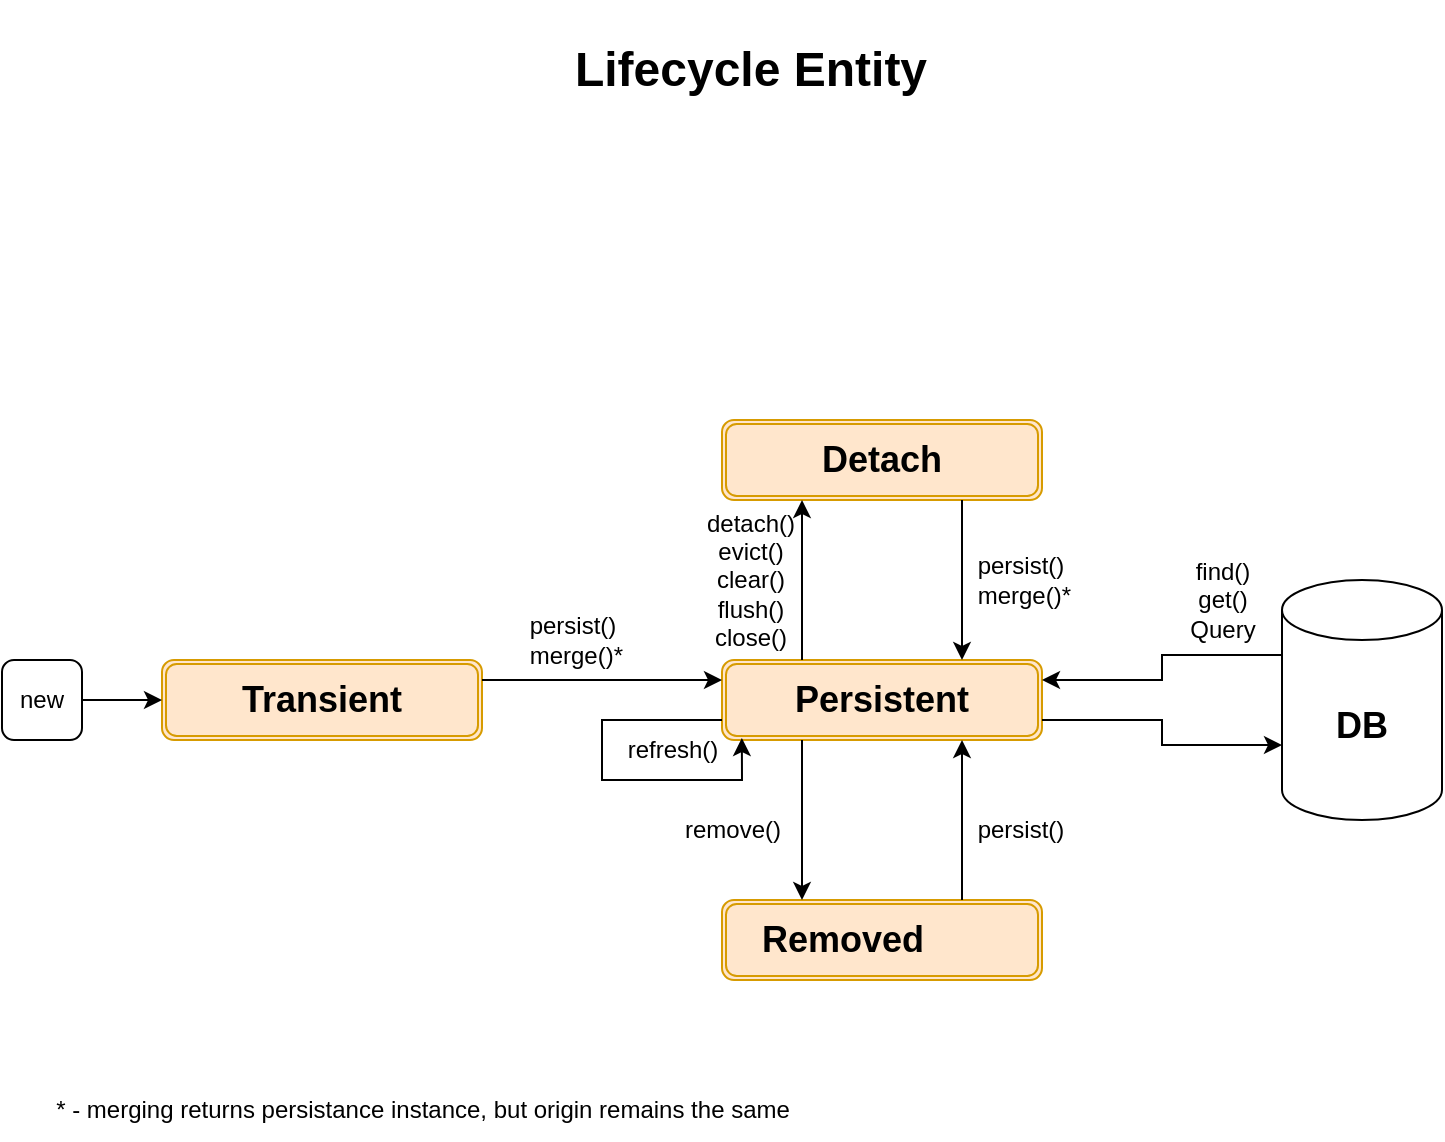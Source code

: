 <mxfile version="24.0.4" type="device">
  <diagram id="23iRSUPoRavnBvh4doch" name="Page-1">
    <mxGraphModel dx="1195" dy="697" grid="1" gridSize="10" guides="1" tooltips="1" connect="1" arrows="1" fold="1" page="1" pageScale="1" pageWidth="827" pageHeight="1169" math="0" shadow="0">
      <root>
        <mxCell id="0" />
        <mxCell id="1" parent="0" />
        <mxCell id="mX70TV-4wipKL0DBgX2i-2" value="&lt;h2&gt;Persistent&lt;/h2&gt;" style="shape=ext;double=1;rounded=1;whiteSpace=wrap;html=1;fillColor=#ffe6cc;strokeColor=#d79b00;" vertex="1" parent="1">
          <mxGeometry x="400" y="360" width="160" height="40" as="geometry" />
        </mxCell>
        <mxCell id="mX70TV-4wipKL0DBgX2i-3" value="&lt;h2&gt;Transient&lt;/h2&gt;" style="shape=ext;double=1;rounded=1;whiteSpace=wrap;html=1;fillColor=#ffe6cc;strokeColor=#d79b00;" vertex="1" parent="1">
          <mxGeometry x="120" y="360" width="160" height="40" as="geometry" />
        </mxCell>
        <mxCell id="mX70TV-4wipKL0DBgX2i-4" value="&lt;h2&gt;Detach&lt;/h2&gt;" style="shape=ext;double=1;rounded=1;whiteSpace=wrap;html=1;fillColor=#ffe6cc;strokeColor=#d79b00;" vertex="1" parent="1">
          <mxGeometry x="400" y="240" width="160" height="40" as="geometry" />
        </mxCell>
        <mxCell id="mX70TV-4wipKL0DBgX2i-5" value="&lt;h2&gt;Removed&lt;span style=&quot;white-space: pre;&quot;&gt;&#x9;&lt;/span&gt;&lt;/h2&gt;" style="shape=ext;double=1;rounded=1;whiteSpace=wrap;html=1;fillColor=#ffe6cc;strokeColor=#d79b00;" vertex="1" parent="1">
          <mxGeometry x="400" y="480" width="160" height="40" as="geometry" />
        </mxCell>
        <mxCell id="mX70TV-4wipKL0DBgX2i-6" value="&lt;h2&gt;DB&lt;/h2&gt;" style="shape=cylinder3;whiteSpace=wrap;html=1;boundedLbl=1;backgroundOutline=1;size=15;" vertex="1" parent="1">
          <mxGeometry x="680" y="320" width="80" height="120" as="geometry" />
        </mxCell>
        <mxCell id="mX70TV-4wipKL0DBgX2i-7" value="&lt;h1&gt;Lifecycle Entity&lt;/h1&gt;" style="text;html=1;align=center;verticalAlign=middle;resizable=0;points=[];autosize=1;strokeColor=none;fillColor=none;" vertex="1" parent="1">
          <mxGeometry x="314" y="30" width="200" height="70" as="geometry" />
        </mxCell>
        <mxCell id="mX70TV-4wipKL0DBgX2i-9" value="" style="endArrow=classic;html=1;rounded=0;exitX=0.25;exitY=0;exitDx=0;exitDy=0;entryX=0.25;entryY=1;entryDx=0;entryDy=0;" edge="1" parent="1" source="mX70TV-4wipKL0DBgX2i-2" target="mX70TV-4wipKL0DBgX2i-4">
          <mxGeometry width="50" height="50" relative="1" as="geometry">
            <mxPoint x="390" y="350" as="sourcePoint" />
            <mxPoint x="440" y="300" as="targetPoint" />
          </mxGeometry>
        </mxCell>
        <mxCell id="mX70TV-4wipKL0DBgX2i-10" value="" style="endArrow=classic;html=1;rounded=0;entryX=0.75;entryY=0;entryDx=0;entryDy=0;exitX=0.75;exitY=1;exitDx=0;exitDy=0;" edge="1" parent="1" source="mX70TV-4wipKL0DBgX2i-4" target="mX70TV-4wipKL0DBgX2i-2">
          <mxGeometry width="50" height="50" relative="1" as="geometry">
            <mxPoint x="440" y="300" as="sourcePoint" />
            <mxPoint x="440" y="300" as="targetPoint" />
          </mxGeometry>
        </mxCell>
        <mxCell id="mX70TV-4wipKL0DBgX2i-11" value="" style="endArrow=classic;html=1;rounded=0;entryX=0.25;entryY=0;entryDx=0;entryDy=0;exitX=0.25;exitY=1;exitDx=0;exitDy=0;" edge="1" parent="1" source="mX70TV-4wipKL0DBgX2i-2" target="mX70TV-4wipKL0DBgX2i-5">
          <mxGeometry width="50" height="50" relative="1" as="geometry">
            <mxPoint x="430" y="440" as="sourcePoint" />
            <mxPoint x="440" y="300" as="targetPoint" />
          </mxGeometry>
        </mxCell>
        <mxCell id="mX70TV-4wipKL0DBgX2i-14" value="" style="endArrow=classic;html=1;rounded=0;exitX=0;exitY=0;exitDx=0;exitDy=37.5;exitPerimeter=0;entryX=1;entryY=0.25;entryDx=0;entryDy=0;edgeStyle=orthogonalEdgeStyle;" edge="1" parent="1" source="mX70TV-4wipKL0DBgX2i-6" target="mX70TV-4wipKL0DBgX2i-2">
          <mxGeometry width="50" height="50" relative="1" as="geometry">
            <mxPoint x="390" y="350" as="sourcePoint" />
            <mxPoint x="440" y="300" as="targetPoint" />
          </mxGeometry>
        </mxCell>
        <mxCell id="mX70TV-4wipKL0DBgX2i-16" value="" style="endArrow=classic;html=1;rounded=0;exitX=1;exitY=0.25;exitDx=0;exitDy=0;entryX=0;entryY=0.25;entryDx=0;entryDy=0;" edge="1" parent="1" source="mX70TV-4wipKL0DBgX2i-3" target="mX70TV-4wipKL0DBgX2i-2">
          <mxGeometry width="50" height="50" relative="1" as="geometry">
            <mxPoint x="270" y="460" as="sourcePoint" />
            <mxPoint x="320" y="410" as="targetPoint" />
          </mxGeometry>
        </mxCell>
        <mxCell id="mX70TV-4wipKL0DBgX2i-19" value="persist()&lt;div&gt;&amp;nbsp;merge()*&lt;/div&gt;" style="text;html=1;align=center;verticalAlign=middle;resizable=0;points=[];autosize=1;strokeColor=none;fillColor=none;" vertex="1" parent="1">
          <mxGeometry x="290" y="330" width="70" height="40" as="geometry" />
        </mxCell>
        <mxCell id="mX70TV-4wipKL0DBgX2i-21" value="new" style="rounded=1;whiteSpace=wrap;html=1;" vertex="1" parent="1">
          <mxGeometry x="40" y="360" width="40" height="40" as="geometry" />
        </mxCell>
        <mxCell id="mX70TV-4wipKL0DBgX2i-22" value="" style="endArrow=classic;html=1;rounded=0;exitX=1;exitY=0.5;exitDx=0;exitDy=0;entryX=0;entryY=0.5;entryDx=0;entryDy=0;" edge="1" parent="1" source="mX70TV-4wipKL0DBgX2i-21" target="mX70TV-4wipKL0DBgX2i-3">
          <mxGeometry width="50" height="50" relative="1" as="geometry">
            <mxPoint x="250" y="390" as="sourcePoint" />
            <mxPoint x="100" y="340" as="targetPoint" />
          </mxGeometry>
        </mxCell>
        <mxCell id="mX70TV-4wipKL0DBgX2i-23" value="" style="endArrow=classic;html=1;rounded=0;exitX=0;exitY=0.75;exitDx=0;exitDy=0;entryX=0.062;entryY=0.975;entryDx=0;entryDy=0;entryPerimeter=0;" edge="1" parent="1" source="mX70TV-4wipKL0DBgX2i-2" target="mX70TV-4wipKL0DBgX2i-2">
          <mxGeometry width="50" height="50" relative="1" as="geometry">
            <mxPoint x="390" y="350" as="sourcePoint" />
            <mxPoint x="360" y="420" as="targetPoint" />
            <Array as="points">
              <mxPoint x="340" y="390" />
              <mxPoint x="340" y="420" />
              <mxPoint x="370" y="420" />
              <mxPoint x="410" y="420" />
            </Array>
          </mxGeometry>
        </mxCell>
        <mxCell id="mX70TV-4wipKL0DBgX2i-24" value="refresh()" style="text;html=1;align=center;verticalAlign=middle;resizable=0;points=[];autosize=1;strokeColor=none;fillColor=none;" vertex="1" parent="1">
          <mxGeometry x="340" y="390" width="70" height="30" as="geometry" />
        </mxCell>
        <mxCell id="mX70TV-4wipKL0DBgX2i-25" value="detach()&lt;div&gt;evict()&lt;/div&gt;&lt;div&gt;clear()&lt;/div&gt;&lt;div&gt;flush()&lt;/div&gt;&lt;div&gt;close()&lt;/div&gt;" style="text;html=1;align=center;verticalAlign=middle;resizable=0;points=[];autosize=1;strokeColor=none;fillColor=none;" vertex="1" parent="1">
          <mxGeometry x="379" y="275" width="70" height="90" as="geometry" />
        </mxCell>
        <mxCell id="mX70TV-4wipKL0DBgX2i-26" value="persist()&lt;div&gt;&amp;nbsp;merge()*&lt;/div&gt;" style="text;html=1;align=center;verticalAlign=middle;resizable=0;points=[];autosize=1;strokeColor=none;fillColor=none;" vertex="1" parent="1">
          <mxGeometry x="514" y="300" width="70" height="40" as="geometry" />
        </mxCell>
        <mxCell id="mX70TV-4wipKL0DBgX2i-27" value="persist()" style="text;html=1;align=center;verticalAlign=middle;resizable=0;points=[];autosize=1;strokeColor=none;fillColor=none;" vertex="1" parent="1">
          <mxGeometry x="514" y="430" width="70" height="30" as="geometry" />
        </mxCell>
        <mxCell id="mX70TV-4wipKL0DBgX2i-28" value="" style="endArrow=classic;html=1;rounded=0;exitX=0.75;exitY=0;exitDx=0;exitDy=0;entryX=0.75;entryY=1;entryDx=0;entryDy=0;" edge="1" parent="1" source="mX70TV-4wipKL0DBgX2i-5" target="mX70TV-4wipKL0DBgX2i-2">
          <mxGeometry width="50" height="50" relative="1" as="geometry">
            <mxPoint x="450" y="470" as="sourcePoint" />
            <mxPoint x="500" y="420" as="targetPoint" />
          </mxGeometry>
        </mxCell>
        <mxCell id="mX70TV-4wipKL0DBgX2i-29" value="remove()" style="text;html=1;align=center;verticalAlign=middle;resizable=0;points=[];autosize=1;strokeColor=none;fillColor=none;" vertex="1" parent="1">
          <mxGeometry x="370" y="430" width="70" height="30" as="geometry" />
        </mxCell>
        <mxCell id="mX70TV-4wipKL0DBgX2i-30" value="" style="endArrow=classic;html=1;rounded=0;exitX=1;exitY=0.75;exitDx=0;exitDy=0;entryX=0;entryY=0;entryDx=0;entryDy=82.5;entryPerimeter=0;edgeStyle=orthogonalEdgeStyle;" edge="1" parent="1" source="mX70TV-4wipKL0DBgX2i-2" target="mX70TV-4wipKL0DBgX2i-6">
          <mxGeometry width="50" height="50" relative="1" as="geometry">
            <mxPoint x="380" y="420" as="sourcePoint" />
            <mxPoint x="430" y="370" as="targetPoint" />
          </mxGeometry>
        </mxCell>
        <mxCell id="mX70TV-4wipKL0DBgX2i-32" value="find()&lt;div&gt;get()&lt;/div&gt;&lt;div&gt;Query&lt;/div&gt;" style="text;html=1;align=center;verticalAlign=middle;resizable=0;points=[];autosize=1;strokeColor=none;fillColor=none;" vertex="1" parent="1">
          <mxGeometry x="620" y="300" width="60" height="60" as="geometry" />
        </mxCell>
        <mxCell id="mX70TV-4wipKL0DBgX2i-33" value="* - merging returns persistance instance, but origin remains the same" style="text;html=1;align=center;verticalAlign=middle;resizable=0;points=[];autosize=1;strokeColor=none;fillColor=none;" vertex="1" parent="1">
          <mxGeometry x="55" y="570" width="390" height="30" as="geometry" />
        </mxCell>
      </root>
    </mxGraphModel>
  </diagram>
</mxfile>
